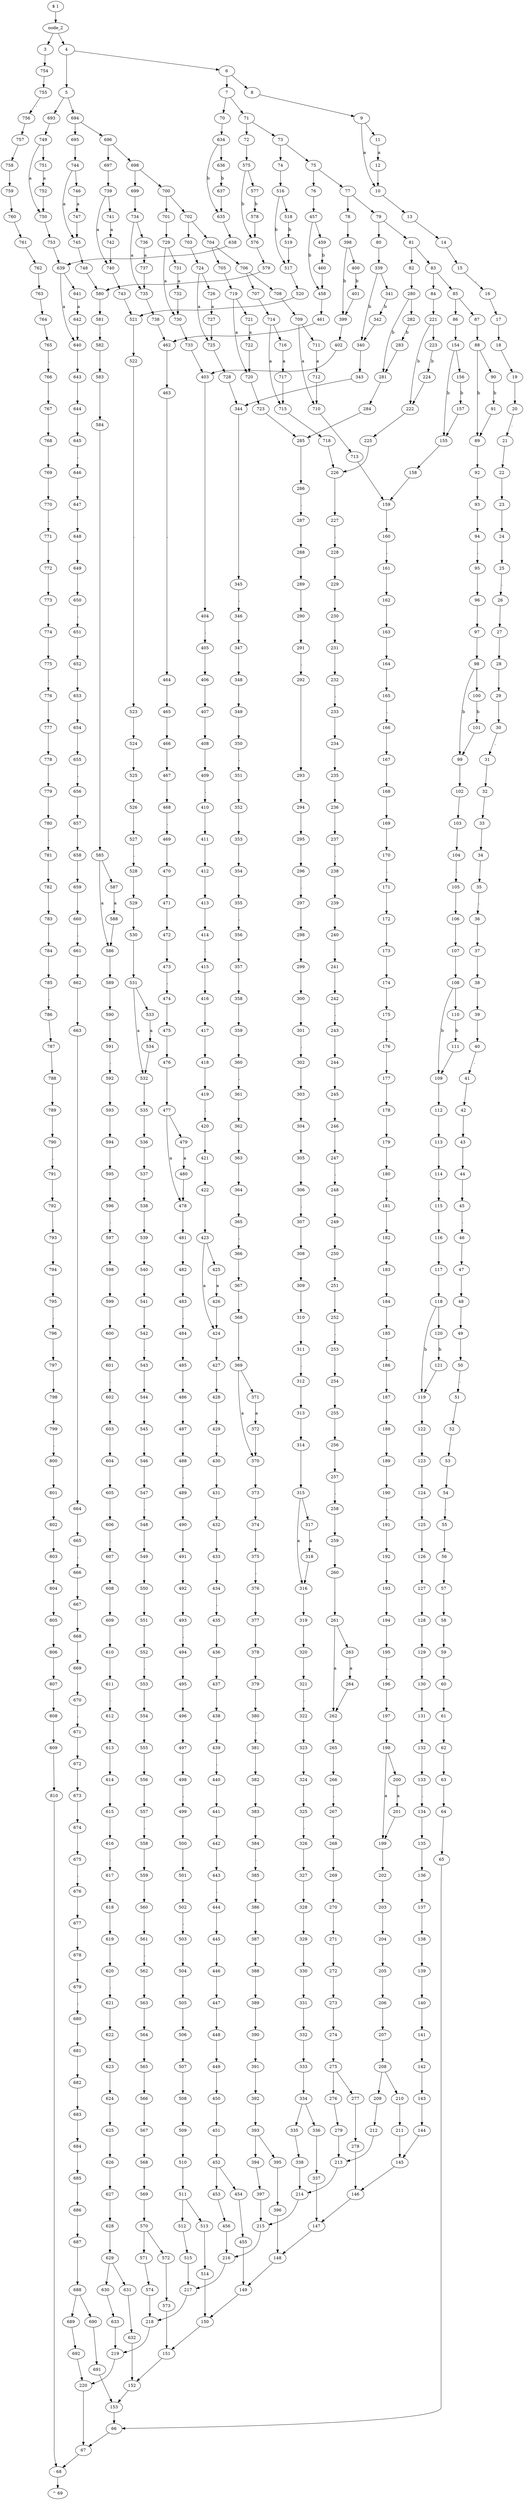 digraph G {
	node_1 [label="$ 1"]
		node_1 -> node_2
		node_2 -> node_3
		node_2 -> node_4
	node_4 [label="4"]
		node_4 -> node_5
		node_4 -> node_6
	node_6 [label="6"]
		node_6 -> node_7
		node_6 -> node_8
	node_8 [label="8"]
		node_8 -> node_9
	node_9 [label="9"]
		node_9 -> node_10[label = "a"]
		node_9 -> node_11
	node_11 [label="11"]
		node_11 -> node_12[label = "a"]
	node_12 [label="12"]
		node_12 -> node_10
	node_10 [label="10"]
		node_10 -> node_13
	node_13 [label="13"]
		node_13 -> node_14
	node_14 [label="14"]
		node_14 -> node_15
	node_15 [label="15"]
		node_15 -> node_16[label = "."]
	node_16 [label="16"]
		node_16 -> node_17
	node_17 [label="17"]
		node_17 -> node_18
	node_18 [label="18"]
		node_18 -> node_19
	node_19 [label="19"]
		node_19 -> node_20
	node_20 [label="20"]
		node_20 -> node_21[label = "."]
	node_21 [label="21"]
		node_21 -> node_22
	node_22 [label="22"]
		node_22 -> node_23
	node_23 [label="23"]
		node_23 -> node_24
	node_24 [label="24"]
		node_24 -> node_25
	node_25 [label="25"]
		node_25 -> node_26[label = "."]
	node_26 [label="26"]
		node_26 -> node_27
	node_27 [label="27"]
		node_27 -> node_28
	node_28 [label="28"]
		node_28 -> node_29
	node_29 [label="29"]
		node_29 -> node_30
	node_30 [label="30"]
		node_30 -> node_31[label = "."]
	node_31 [label="31"]
		node_31 -> node_32
	node_32 [label="32"]
		node_32 -> node_33
	node_33 [label="33"]
		node_33 -> node_34
	node_34 [label="34"]
		node_34 -> node_35
	node_35 [label="35"]
		node_35 -> node_36[label = "."]
	node_36 [label="36"]
		node_36 -> node_37
	node_37 [label="37"]
		node_37 -> node_38
	node_38 [label="38"]
		node_38 -> node_39
	node_39 [label="39"]
		node_39 -> node_40
	node_40 [label="40"]
		node_40 -> node_41[label = "."]
	node_41 [label="41"]
		node_41 -> node_42
	node_42 [label="42"]
		node_42 -> node_43
	node_43 [label="43"]
		node_43 -> node_44
	node_44 [label="44"]
		node_44 -> node_45
	node_45 [label="45"]
		node_45 -> node_46[label = "."]
	node_46 [label="46"]
		node_46 -> node_47
	node_47 [label="47"]
		node_47 -> node_48
	node_48 [label="48"]
		node_48 -> node_49
	node_49 [label="49"]
		node_49 -> node_50
	node_50 [label="50"]
		node_50 -> node_51[label = "."]
	node_51 [label="51"]
		node_51 -> node_52
	node_52 [label="52"]
		node_52 -> node_53
	node_53 [label="53"]
		node_53 -> node_54
	node_54 [label="54"]
		node_54 -> node_55[label = "."]
	node_55 [label="55"]
		node_55 -> node_56
	node_56 [label="56"]
		node_56 -> node_57
	node_57 [label="57"]
		node_57 -> node_58
	node_58 [label="58"]
		node_58 -> node_59
	node_59 [label="59"]
		node_59 -> node_60
	node_60 [label="60"]
		node_60 -> node_61
	node_61 [label="61"]
		node_61 -> node_62
	node_62 [label="62"]
		node_62 -> node_63
	node_63 [label="63"]
		node_63 -> node_64
	node_64 [label="64"]
		node_64 -> node_65
	node_65 [label="65"]
		node_65 -> node_66
	node_66 [label="66"]
		node_66 -> node_67
	node_67 [label="67"]
		node_67 -> node_68
	node_68 [label="- 68"]
		node_68 -> node_69
	node_69 [label="^ 69"]
	node_7 [label="7"]
		node_7 -> node_70
		node_7 -> node_71
	node_71 [label="71"]
		node_71 -> node_72
		node_71 -> node_73
	node_73 [label="73"]
		node_73 -> node_74
		node_73 -> node_75
	node_75 [label="75"]
		node_75 -> node_76
		node_75 -> node_77
	node_77 [label="77"]
		node_77 -> node_78
		node_77 -> node_79
	node_79 [label="79"]
		node_79 -> node_80
		node_79 -> node_81
	node_81 [label="81"]
		node_81 -> node_82
		node_81 -> node_83
	node_83 [label="83"]
		node_83 -> node_84
		node_83 -> node_85
	node_85 [label="85"]
		node_85 -> node_86
		node_85 -> node_87
	node_87 [label="87"]
		node_87 -> node_88
	node_88 [label="88"]
		node_88 -> node_89[label = "b"]
		node_88 -> node_90
	node_90 [label="90"]
		node_90 -> node_91[label = "b"]
	node_91 [label="91"]
		node_91 -> node_89
	node_89 [label="89"]
		node_89 -> node_92
	node_92 [label="92"]
		node_92 -> node_93
	node_93 [label="93"]
		node_93 -> node_94
	node_94 [label="94"]
		node_94 -> node_95[label = "."]
	node_95 [label="95"]
		node_95 -> node_96
	node_96 [label="96"]
		node_96 -> node_97
	node_97 [label="97"]
		node_97 -> node_98
	node_98 [label="98"]
		node_98 -> node_99[label = "b"]
		node_98 -> node_100
	node_100 [label="100"]
		node_100 -> node_101[label = "b"]
	node_101 [label="101"]
		node_101 -> node_99
	node_99 [label="99"]
		node_99 -> node_102
	node_102 [label="102"]
		node_102 -> node_103
	node_103 [label="103"]
		node_103 -> node_104
	node_104 [label="104"]
		node_104 -> node_105[label = "."]
	node_105 [label="105"]
		node_105 -> node_106
	node_106 [label="106"]
		node_106 -> node_107
	node_107 [label="107"]
		node_107 -> node_108
	node_108 [label="108"]
		node_108 -> node_109[label = "b"]
		node_108 -> node_110
	node_110 [label="110"]
		node_110 -> node_111[label = "b"]
	node_111 [label="111"]
		node_111 -> node_109
	node_109 [label="109"]
		node_109 -> node_112
	node_112 [label="112"]
		node_112 -> node_113
	node_113 [label="113"]
		node_113 -> node_114
	node_114 [label="114"]
		node_114 -> node_115[label = "."]
	node_115 [label="115"]
		node_115 -> node_116
	node_116 [label="116"]
		node_116 -> node_117
	node_117 [label="117"]
		node_117 -> node_118
	node_118 [label="118"]
		node_118 -> node_119[label = "b"]
		node_118 -> node_120
	node_120 [label="120"]
		node_120 -> node_121[label = "b"]
	node_121 [label="121"]
		node_121 -> node_119
	node_119 [label="119"]
		node_119 -> node_122
	node_122 [label="122"]
		node_122 -> node_123
	node_123 [label="123"]
		node_123 -> node_124
	node_124 [label="124"]
		node_124 -> node_125[label = "."]
	node_125 [label="125"]
		node_125 -> node_126
	node_126 [label="126"]
		node_126 -> node_127
	node_127 [label="127"]
		node_127 -> node_128
	node_128 [label="128"]
		node_128 -> node_129
	node_129 [label="129"]
		node_129 -> node_130[label = "."]
	node_130 [label="130"]
		node_130 -> node_131
	node_131 [label="131"]
		node_131 -> node_132
	node_132 [label="132"]
		node_132 -> node_133
	node_133 [label="133"]
		node_133 -> node_134[label = "."]
	node_134 [label="134"]
		node_134 -> node_135
	node_135 [label="135"]
		node_135 -> node_136
	node_136 [label="136"]
		node_136 -> node_137
	node_137 [label="137"]
		node_137 -> node_138
	node_138 [label="138"]
		node_138 -> node_139
	node_139 [label="139"]
		node_139 -> node_140
	node_140 [label="140"]
		node_140 -> node_141
	node_141 [label="141"]
		node_141 -> node_142
	node_142 [label="142"]
		node_142 -> node_143
	node_143 [label="143"]
		node_143 -> node_144
	node_144 [label="144"]
		node_144 -> node_145
	node_145 [label="145"]
		node_145 -> node_146
	node_146 [label="146"]
		node_146 -> node_147
	node_147 [label="147"]
		node_147 -> node_148
	node_148 [label="148"]
		node_148 -> node_149
	node_149 [label="149"]
		node_149 -> node_150
	node_150 [label="150"]
		node_150 -> node_151
	node_151 [label="151"]
		node_151 -> node_152
	node_152 [label="152"]
		node_152 -> node_153
	node_153 [label="153"]
		node_153 -> node_66
	node_86 [label="86"]
		node_86 -> node_154
	node_154 [label="154"]
		node_154 -> node_155[label = "b"]
		node_154 -> node_156
	node_156 [label="156"]
		node_156 -> node_157[label = "b"]
	node_157 [label="157"]
		node_157 -> node_155
	node_155 [label="155"]
		node_155 -> node_158
	node_158 [label="158"]
		node_158 -> node_159
	node_159 [label="159"]
		node_159 -> node_160
	node_160 [label="160"]
		node_160 -> node_161[label = "."]
	node_161 [label="161"]
		node_161 -> node_162
	node_162 [label="162"]
		node_162 -> node_163
	node_163 [label="163"]
		node_163 -> node_164
	node_164 [label="164"]
		node_164 -> node_165
	node_165 [label="165"]
		node_165 -> node_166[label = "."]
	node_166 [label="166"]
		node_166 -> node_167
	node_167 [label="167"]
		node_167 -> node_168
	node_168 [label="168"]
		node_168 -> node_169
	node_169 [label="169"]
		node_169 -> node_170
	node_170 [label="170"]
		node_170 -> node_171[label = "."]
	node_171 [label="171"]
		node_171 -> node_172
	node_172 [label="172"]
		node_172 -> node_173
	node_173 [label="173"]
		node_173 -> node_174
	node_174 [label="174"]
		node_174 -> node_175
	node_175 [label="175"]
		node_175 -> node_176[label = "."]
	node_176 [label="176"]
		node_176 -> node_177
	node_177 [label="177"]
		node_177 -> node_178
	node_178 [label="178"]
		node_178 -> node_179
	node_179 [label="179"]
		node_179 -> node_180
	node_180 [label="180"]
		node_180 -> node_181[label = "."]
	node_181 [label="181"]
		node_181 -> node_182
	node_182 [label="182"]
		node_182 -> node_183
	node_183 [label="183"]
		node_183 -> node_184
	node_184 [label="184"]
		node_184 -> node_185
	node_185 [label="185"]
		node_185 -> node_186[label = "."]
	node_186 [label="186"]
		node_186 -> node_187
	node_187 [label="187"]
		node_187 -> node_188
	node_188 [label="188"]
		node_188 -> node_189
	node_189 [label="189"]
		node_189 -> node_190
	node_190 [label="190"]
		node_190 -> node_191[label = "."]
	node_191 [label="191"]
		node_191 -> node_192
	node_192 [label="192"]
		node_192 -> node_193
	node_193 [label="193"]
		node_193 -> node_194
	node_194 [label="194"]
		node_194 -> node_195
	node_195 [label="195"]
		node_195 -> node_196[label = "."]
	node_196 [label="196"]
		node_196 -> node_197
	node_197 [label="197"]
		node_197 -> node_198
	node_198 [label="198"]
		node_198 -> node_199[label = "a"]
		node_198 -> node_200
	node_200 [label="200"]
		node_200 -> node_201[label = "a"]
	node_201 [label="201"]
		node_201 -> node_199
	node_199 [label="199"]
		node_199 -> node_202
	node_202 [label="202"]
		node_202 -> node_203
	node_203 [label="203"]
		node_203 -> node_204
	node_204 [label="204"]
		node_204 -> node_205
	node_205 [label="205"]
		node_205 -> node_206
	node_206 [label="206"]
		node_206 -> node_207
	node_207 [label="207"]
		node_207 -> node_208
	node_208 [label="208"]
		node_208 -> node_209
		node_208 -> node_210
	node_210 [label="210"]
		node_210 -> node_211
	node_211 [label="211"]
		node_211 -> node_145
	node_209 [label="209"]
		node_209 -> node_212
	node_212 [label="212"]
		node_212 -> node_213
	node_213 [label="213"]
		node_213 -> node_214
	node_214 [label="214"]
		node_214 -> node_215
	node_215 [label="215"]
		node_215 -> node_216
	node_216 [label="216"]
		node_216 -> node_217
	node_217 [label="217"]
		node_217 -> node_218
	node_218 [label="218"]
		node_218 -> node_219
	node_219 [label="219"]
		node_219 -> node_220
	node_220 [label="220"]
		node_220 -> node_67
	node_84 [label="84"]
		node_84 -> node_221
	node_221 [label="221"]
		node_221 -> node_222[label = "b"]
		node_221 -> node_223
	node_223 [label="223"]
		node_223 -> node_224[label = "b"]
	node_224 [label="224"]
		node_224 -> node_222
	node_222 [label="222"]
		node_222 -> node_225
	node_225 [label="225"]
		node_225 -> node_226
	node_226 [label="226"]
		node_226 -> node_227
	node_227 [label="227"]
		node_227 -> node_228[label = "."]
	node_228 [label="228"]
		node_228 -> node_229
	node_229 [label="229"]
		node_229 -> node_230
	node_230 [label="230"]
		node_230 -> node_231
	node_231 [label="231"]
		node_231 -> node_232
	node_232 [label="232"]
		node_232 -> node_233[label = "."]
	node_233 [label="233"]
		node_233 -> node_234
	node_234 [label="234"]
		node_234 -> node_235
	node_235 [label="235"]
		node_235 -> node_236
	node_236 [label="236"]
		node_236 -> node_237
	node_237 [label="237"]
		node_237 -> node_238[label = "."]
	node_238 [label="238"]
		node_238 -> node_239
	node_239 [label="239"]
		node_239 -> node_240
	node_240 [label="240"]
		node_240 -> node_241
	node_241 [label="241"]
		node_241 -> node_242
	node_242 [label="242"]
		node_242 -> node_243[label = "."]
	node_243 [label="243"]
		node_243 -> node_244
	node_244 [label="244"]
		node_244 -> node_245
	node_245 [label="245"]
		node_245 -> node_246
	node_246 [label="246"]
		node_246 -> node_247
	node_247 [label="247"]
		node_247 -> node_248[label = "."]
	node_248 [label="248"]
		node_248 -> node_249
	node_249 [label="249"]
		node_249 -> node_250
	node_250 [label="250"]
		node_250 -> node_251
	node_251 [label="251"]
		node_251 -> node_252
	node_252 [label="252"]
		node_252 -> node_253[label = "."]
	node_253 [label="253"]
		node_253 -> node_254
	node_254 [label="254"]
		node_254 -> node_255
	node_255 [label="255"]
		node_255 -> node_256
	node_256 [label="256"]
		node_256 -> node_257
	node_257 [label="257"]
		node_257 -> node_258[label = "."]
	node_258 [label="258"]
		node_258 -> node_259
	node_259 [label="259"]
		node_259 -> node_260
	node_260 [label="260"]
		node_260 -> node_261
	node_261 [label="261"]
		node_261 -> node_262[label = "a"]
		node_261 -> node_263
	node_263 [label="263"]
		node_263 -> node_264[label = "a"]
	node_264 [label="264"]
		node_264 -> node_262
	node_262 [label="262"]
		node_262 -> node_265
	node_265 [label="265"]
		node_265 -> node_266
	node_266 [label="266"]
		node_266 -> node_267[label = "."]
	node_267 [label="267"]
		node_267 -> node_268
	node_268 [label="268"]
		node_268 -> node_269
	node_269 [label="269"]
		node_269 -> node_270
	node_270 [label="270"]
		node_270 -> node_271
	node_271 [label="271"]
		node_271 -> node_272
	node_272 [label="272"]
		node_272 -> node_273
	node_273 [label="273"]
		node_273 -> node_274
	node_274 [label="274"]
		node_274 -> node_275
	node_275 [label="275"]
		node_275 -> node_276
		node_275 -> node_277
	node_277 [label="277"]
		node_277 -> node_278
	node_278 [label="278"]
		node_278 -> node_146
	node_276 [label="276"]
		node_276 -> node_279
	node_279 [label="279"]
		node_279 -> node_213
	node_82 [label="82"]
		node_82 -> node_280
	node_280 [label="280"]
		node_280 -> node_281[label = "b"]
		node_280 -> node_282
	node_282 [label="282"]
		node_282 -> node_283[label = "b"]
	node_283 [label="283"]
		node_283 -> node_281
	node_281 [label="281"]
		node_281 -> node_284
	node_284 [label="284"]
		node_284 -> node_285
	node_285 [label="285"]
		node_285 -> node_286
	node_286 [label="286"]
		node_286 -> node_287[label = "."]
	node_287 [label="287"]
		node_287 -> node_288
	node_288 [label="288"]
		node_288 -> node_289
	node_289 [label="289"]
		node_289 -> node_290
	node_290 [label="290"]
		node_290 -> node_291
	node_291 [label="291"]
		node_291 -> node_292[label = "."]
	node_292 [label="292"]
		node_292 -> node_293
	node_293 [label="293"]
		node_293 -> node_294
	node_294 [label="294"]
		node_294 -> node_295
	node_295 [label="295"]
		node_295 -> node_296
	node_296 [label="296"]
		node_296 -> node_297[label = "."]
	node_297 [label="297"]
		node_297 -> node_298
	node_298 [label="298"]
		node_298 -> node_299
	node_299 [label="299"]
		node_299 -> node_300
	node_300 [label="300"]
		node_300 -> node_301
	node_301 [label="301"]
		node_301 -> node_302[label = "."]
	node_302 [label="302"]
		node_302 -> node_303
	node_303 [label="303"]
		node_303 -> node_304
	node_304 [label="304"]
		node_304 -> node_305
	node_305 [label="305"]
		node_305 -> node_306
	node_306 [label="306"]
		node_306 -> node_307[label = "."]
	node_307 [label="307"]
		node_307 -> node_308
	node_308 [label="308"]
		node_308 -> node_309
	node_309 [label="309"]
		node_309 -> node_310
	node_310 [label="310"]
		node_310 -> node_311
	node_311 [label="311"]
		node_311 -> node_312[label = "."]
	node_312 [label="312"]
		node_312 -> node_313
	node_313 [label="313"]
		node_313 -> node_314
	node_314 [label="314"]
		node_314 -> node_315
	node_315 [label="315"]
		node_315 -> node_316[label = "a"]
		node_315 -> node_317
	node_317 [label="317"]
		node_317 -> node_318[label = "a"]
	node_318 [label="318"]
		node_318 -> node_316
	node_316 [label="316"]
		node_316 -> node_319
	node_319 [label="319"]
		node_319 -> node_320
	node_320 [label="320"]
		node_320 -> node_321
	node_321 [label="321"]
		node_321 -> node_322[label = "."]
	node_322 [label="322"]
		node_322 -> node_323
	node_323 [label="323"]
		node_323 -> node_324
	node_324 [label="324"]
		node_324 -> node_325
	node_325 [label="325"]
		node_325 -> node_326[label = "."]
	node_326 [label="326"]
		node_326 -> node_327
	node_327 [label="327"]
		node_327 -> node_328
	node_328 [label="328"]
		node_328 -> node_329
	node_329 [label="329"]
		node_329 -> node_330
	node_330 [label="330"]
		node_330 -> node_331
	node_331 [label="331"]
		node_331 -> node_332
	node_332 [label="332"]
		node_332 -> node_333
	node_333 [label="333"]
		node_333 -> node_334
	node_334 [label="334"]
		node_334 -> node_335
		node_334 -> node_336
	node_336 [label="336"]
		node_336 -> node_337
	node_337 [label="337"]
		node_337 -> node_147
	node_335 [label="335"]
		node_335 -> node_338
	node_338 [label="338"]
		node_338 -> node_214
	node_80 [label="80"]
		node_80 -> node_339
	node_339 [label="339"]
		node_339 -> node_340[label = "b"]
		node_339 -> node_341
	node_341 [label="341"]
		node_341 -> node_342[label = "b"]
	node_342 [label="342"]
		node_342 -> node_340
	node_340 [label="340"]
		node_340 -> node_343
	node_343 [label="343"]
		node_343 -> node_344
	node_344 [label="344"]
		node_344 -> node_345
	node_345 [label="345"]
		node_345 -> node_346[label = "."]
	node_346 [label="346"]
		node_346 -> node_347
	node_347 [label="347"]
		node_347 -> node_348
	node_348 [label="348"]
		node_348 -> node_349
	node_349 [label="349"]
		node_349 -> node_350
	node_350 [label="350"]
		node_350 -> node_351[label = "."]
	node_351 [label="351"]
		node_351 -> node_352
	node_352 [label="352"]
		node_352 -> node_353
	node_353 [label="353"]
		node_353 -> node_354
	node_354 [label="354"]
		node_354 -> node_355
	node_355 [label="355"]
		node_355 -> node_356[label = "."]
	node_356 [label="356"]
		node_356 -> node_357
	node_357 [label="357"]
		node_357 -> node_358
	node_358 [label="358"]
		node_358 -> node_359
	node_359 [label="359"]
		node_359 -> node_360
	node_360 [label="360"]
		node_360 -> node_361[label = "."]
	node_361 [label="361"]
		node_361 -> node_362
	node_362 [label="362"]
		node_362 -> node_363
	node_363 [label="363"]
		node_363 -> node_364
	node_364 [label="364"]
		node_364 -> node_365
	node_365 [label="365"]
		node_365 -> node_366[label = "."]
	node_366 [label="366"]
		node_366 -> node_367
	node_367 [label="367"]
		node_367 -> node_368
	node_368 [label="368"]
		node_368 -> node_369
	node_369 [label="369"]
		node_369 -> node_370[label = "a"]
		node_369 -> node_371
	node_371 [label="371"]
		node_371 -> node_372[label = "a"]
	node_372 [label="372"]
		node_372 -> node_370
	node_370 [label="370"]
		node_370 -> node_373
	node_373 [label="373"]
		node_373 -> node_374
	node_374 [label="374"]
		node_374 -> node_375
	node_375 [label="375"]
		node_375 -> node_376[label = "."]
	node_376 [label="376"]
		node_376 -> node_377
	node_377 [label="377"]
		node_377 -> node_378
	node_378 [label="378"]
		node_378 -> node_379
	node_379 [label="379"]
		node_379 -> node_380
	node_380 [label="380"]
		node_380 -> node_381[label = "."]
	node_381 [label="381"]
		node_381 -> node_382
	node_382 [label="382"]
		node_382 -> node_383
	node_383 [label="383"]
		node_383 -> node_384
	node_384 [label="384"]
		node_384 -> node_385[label = "."]
	node_385 [label="385"]
		node_385 -> node_386
	node_386 [label="386"]
		node_386 -> node_387
	node_387 [label="387"]
		node_387 -> node_388
	node_388 [label="388"]
		node_388 -> node_389
	node_389 [label="389"]
		node_389 -> node_390
	node_390 [label="390"]
		node_390 -> node_391
	node_391 [label="391"]
		node_391 -> node_392
	node_392 [label="392"]
		node_392 -> node_393
	node_393 [label="393"]
		node_393 -> node_394
		node_393 -> node_395
	node_395 [label="395"]
		node_395 -> node_396
	node_396 [label="396"]
		node_396 -> node_148
	node_394 [label="394"]
		node_394 -> node_397
	node_397 [label="397"]
		node_397 -> node_215
	node_78 [label="78"]
		node_78 -> node_398
	node_398 [label="398"]
		node_398 -> node_399[label = "b"]
		node_398 -> node_400
	node_400 [label="400"]
		node_400 -> node_401[label = "b"]
	node_401 [label="401"]
		node_401 -> node_399
	node_399 [label="399"]
		node_399 -> node_402
	node_402 [label="402"]
		node_402 -> node_403
	node_403 [label="403"]
		node_403 -> node_404
	node_404 [label="404"]
		node_404 -> node_405[label = "."]
	node_405 [label="405"]
		node_405 -> node_406
	node_406 [label="406"]
		node_406 -> node_407
	node_407 [label="407"]
		node_407 -> node_408
	node_408 [label="408"]
		node_408 -> node_409
	node_409 [label="409"]
		node_409 -> node_410[label = "."]
	node_410 [label="410"]
		node_410 -> node_411
	node_411 [label="411"]
		node_411 -> node_412
	node_412 [label="412"]
		node_412 -> node_413
	node_413 [label="413"]
		node_413 -> node_414
	node_414 [label="414"]
		node_414 -> node_415[label = "."]
	node_415 [label="415"]
		node_415 -> node_416
	node_416 [label="416"]
		node_416 -> node_417
	node_417 [label="417"]
		node_417 -> node_418
	node_418 [label="418"]
		node_418 -> node_419
	node_419 [label="419"]
		node_419 -> node_420[label = "."]
	node_420 [label="420"]
		node_420 -> node_421
	node_421 [label="421"]
		node_421 -> node_422
	node_422 [label="422"]
		node_422 -> node_423
	node_423 [label="423"]
		node_423 -> node_424[label = "a"]
		node_423 -> node_425
	node_425 [label="425"]
		node_425 -> node_426[label = "a"]
	node_426 [label="426"]
		node_426 -> node_424
	node_424 [label="424"]
		node_424 -> node_427
	node_427 [label="427"]
		node_427 -> node_428
	node_428 [label="428"]
		node_428 -> node_429
	node_429 [label="429"]
		node_429 -> node_430[label = "."]
	node_430 [label="430"]
		node_430 -> node_431
	node_431 [label="431"]
		node_431 -> node_432
	node_432 [label="432"]
		node_432 -> node_433
	node_433 [label="433"]
		node_433 -> node_434
	node_434 [label="434"]
		node_434 -> node_435[label = "."]
	node_435 [label="435"]
		node_435 -> node_436
	node_436 [label="436"]
		node_436 -> node_437
	node_437 [label="437"]
		node_437 -> node_438
	node_438 [label="438"]
		node_438 -> node_439
	node_439 [label="439"]
		node_439 -> node_440[label = "."]
	node_440 [label="440"]
		node_440 -> node_441
	node_441 [label="441"]
		node_441 -> node_442
	node_442 [label="442"]
		node_442 -> node_443
	node_443 [label="443"]
		node_443 -> node_444[label = "."]
	node_444 [label="444"]
		node_444 -> node_445
	node_445 [label="445"]
		node_445 -> node_446
	node_446 [label="446"]
		node_446 -> node_447
	node_447 [label="447"]
		node_447 -> node_448
	node_448 [label="448"]
		node_448 -> node_449
	node_449 [label="449"]
		node_449 -> node_450
	node_450 [label="450"]
		node_450 -> node_451
	node_451 [label="451"]
		node_451 -> node_452
	node_452 [label="452"]
		node_452 -> node_453
		node_452 -> node_454
	node_454 [label="454"]
		node_454 -> node_455
	node_455 [label="455"]
		node_455 -> node_149
	node_453 [label="453"]
		node_453 -> node_456
	node_456 [label="456"]
		node_456 -> node_216
	node_76 [label="76"]
		node_76 -> node_457
	node_457 [label="457"]
		node_457 -> node_458[label = "b"]
		node_457 -> node_459
	node_459 [label="459"]
		node_459 -> node_460[label = "b"]
	node_460 [label="460"]
		node_460 -> node_458
	node_458 [label="458"]
		node_458 -> node_461
	node_461 [label="461"]
		node_461 -> node_462
	node_462 [label="462"]
		node_462 -> node_463
	node_463 [label="463"]
		node_463 -> node_464[label = "."]
	node_464 [label="464"]
		node_464 -> node_465
	node_465 [label="465"]
		node_465 -> node_466
	node_466 [label="466"]
		node_466 -> node_467
	node_467 [label="467"]
		node_467 -> node_468
	node_468 [label="468"]
		node_468 -> node_469[label = "."]
	node_469 [label="469"]
		node_469 -> node_470
	node_470 [label="470"]
		node_470 -> node_471
	node_471 [label="471"]
		node_471 -> node_472
	node_472 [label="472"]
		node_472 -> node_473
	node_473 [label="473"]
		node_473 -> node_474[label = "."]
	node_474 [label="474"]
		node_474 -> node_475
	node_475 [label="475"]
		node_475 -> node_476
	node_476 [label="476"]
		node_476 -> node_477
	node_477 [label="477"]
		node_477 -> node_478[label = "a"]
		node_477 -> node_479
	node_479 [label="479"]
		node_479 -> node_480[label = "a"]
	node_480 [label="480"]
		node_480 -> node_478
	node_478 [label="478"]
		node_478 -> node_481
	node_481 [label="481"]
		node_481 -> node_482
	node_482 [label="482"]
		node_482 -> node_483
	node_483 [label="483"]
		node_483 -> node_484[label = "."]
	node_484 [label="484"]
		node_484 -> node_485
	node_485 [label="485"]
		node_485 -> node_486
	node_486 [label="486"]
		node_486 -> node_487
	node_487 [label="487"]
		node_487 -> node_488
	node_488 [label="488"]
		node_488 -> node_489[label = "."]
	node_489 [label="489"]
		node_489 -> node_490
	node_490 [label="490"]
		node_490 -> node_491
	node_491 [label="491"]
		node_491 -> node_492
	node_492 [label="492"]
		node_492 -> node_493
	node_493 [label="493"]
		node_493 -> node_494[label = "."]
	node_494 [label="494"]
		node_494 -> node_495
	node_495 [label="495"]
		node_495 -> node_496
	node_496 [label="496"]
		node_496 -> node_497
	node_497 [label="497"]
		node_497 -> node_498
	node_498 [label="498"]
		node_498 -> node_499[label = "."]
	node_499 [label="499"]
		node_499 -> node_500
	node_500 [label="500"]
		node_500 -> node_501
	node_501 [label="501"]
		node_501 -> node_502
	node_502 [label="502"]
		node_502 -> node_503[label = "."]
	node_503 [label="503"]
		node_503 -> node_504
	node_504 [label="504"]
		node_504 -> node_505
	node_505 [label="505"]
		node_505 -> node_506
	node_506 [label="506"]
		node_506 -> node_507
	node_507 [label="507"]
		node_507 -> node_508
	node_508 [label="508"]
		node_508 -> node_509
	node_509 [label="509"]
		node_509 -> node_510
	node_510 [label="510"]
		node_510 -> node_511
	node_511 [label="511"]
		node_511 -> node_512
		node_511 -> node_513
	node_513 [label="513"]
		node_513 -> node_514
	node_514 [label="514"]
		node_514 -> node_150
	node_512 [label="512"]
		node_512 -> node_515
	node_515 [label="515"]
		node_515 -> node_217
	node_74 [label="74"]
		node_74 -> node_516
	node_516 [label="516"]
		node_516 -> node_517[label = "b"]
		node_516 -> node_518
	node_518 [label="518"]
		node_518 -> node_519[label = "b"]
	node_519 [label="519"]
		node_519 -> node_517
	node_517 [label="517"]
		node_517 -> node_520
	node_520 [label="520"]
		node_520 -> node_521
	node_521 [label="521"]
		node_521 -> node_522
	node_522 [label="522"]
		node_522 -> node_523[label = "."]
	node_523 [label="523"]
		node_523 -> node_524
	node_524 [label="524"]
		node_524 -> node_525
	node_525 [label="525"]
		node_525 -> node_526
	node_526 [label="526"]
		node_526 -> node_527
	node_527 [label="527"]
		node_527 -> node_528[label = "."]
	node_528 [label="528"]
		node_528 -> node_529
	node_529 [label="529"]
		node_529 -> node_530
	node_530 [label="530"]
		node_530 -> node_531
	node_531 [label="531"]
		node_531 -> node_532[label = "a"]
		node_531 -> node_533
	node_533 [label="533"]
		node_533 -> node_534[label = "a"]
	node_534 [label="534"]
		node_534 -> node_532
	node_532 [label="532"]
		node_532 -> node_535
	node_535 [label="535"]
		node_535 -> node_536
	node_536 [label="536"]
		node_536 -> node_537
	node_537 [label="537"]
		node_537 -> node_538[label = "."]
	node_538 [label="538"]
		node_538 -> node_539
	node_539 [label="539"]
		node_539 -> node_540
	node_540 [label="540"]
		node_540 -> node_541
	node_541 [label="541"]
		node_541 -> node_542
	node_542 [label="542"]
		node_542 -> node_543[label = "."]
	node_543 [label="543"]
		node_543 -> node_544
	node_544 [label="544"]
		node_544 -> node_545
	node_545 [label="545"]
		node_545 -> node_546
	node_546 [label="546"]
		node_546 -> node_547
	node_547 [label="547"]
		node_547 -> node_548[label = "."]
	node_548 [label="548"]
		node_548 -> node_549
	node_549 [label="549"]
		node_549 -> node_550
	node_550 [label="550"]
		node_550 -> node_551
	node_551 [label="551"]
		node_551 -> node_552
	node_552 [label="552"]
		node_552 -> node_553[label = "."]
	node_553 [label="553"]
		node_553 -> node_554
	node_554 [label="554"]
		node_554 -> node_555
	node_555 [label="555"]
		node_555 -> node_556
	node_556 [label="556"]
		node_556 -> node_557
	node_557 [label="557"]
		node_557 -> node_558[label = "."]
	node_558 [label="558"]
		node_558 -> node_559
	node_559 [label="559"]
		node_559 -> node_560
	node_560 [label="560"]
		node_560 -> node_561
	node_561 [label="561"]
		node_561 -> node_562[label = "."]
	node_562 [label="562"]
		node_562 -> node_563
	node_563 [label="563"]
		node_563 -> node_564
	node_564 [label="564"]
		node_564 -> node_565
	node_565 [label="565"]
		node_565 -> node_566
	node_566 [label="566"]
		node_566 -> node_567
	node_567 [label="567"]
		node_567 -> node_568
	node_568 [label="568"]
		node_568 -> node_569
	node_569 [label="569"]
		node_569 -> node_570
	node_570 [label="570"]
		node_570 -> node_571
		node_570 -> node_572
	node_572 [label="572"]
		node_572 -> node_573
	node_573 [label="573"]
		node_573 -> node_151
	node_571 [label="571"]
		node_571 -> node_574
	node_574 [label="574"]
		node_574 -> node_218
	node_72 [label="72"]
		node_72 -> node_575
	node_575 [label="575"]
		node_575 -> node_576[label = "b"]
		node_575 -> node_577
	node_577 [label="577"]
		node_577 -> node_578[label = "b"]
	node_578 [label="578"]
		node_578 -> node_576
	node_576 [label="576"]
		node_576 -> node_579
	node_579 [label="579"]
		node_579 -> node_580
	node_580 [label="580"]
		node_580 -> node_581
	node_581 [label="581"]
		node_581 -> node_582[label = "."]
	node_582 [label="582"]
		node_582 -> node_583
	node_583 [label="583"]
		node_583 -> node_584
	node_584 [label="584"]
		node_584 -> node_585
	node_585 [label="585"]
		node_585 -> node_586[label = "a"]
		node_585 -> node_587
	node_587 [label="587"]
		node_587 -> node_588[label = "a"]
	node_588 [label="588"]
		node_588 -> node_586
	node_586 [label="586"]
		node_586 -> node_589
	node_589 [label="589"]
		node_589 -> node_590
	node_590 [label="590"]
		node_590 -> node_591
	node_591 [label="591"]
		node_591 -> node_592[label = "."]
	node_592 [label="592"]
		node_592 -> node_593
	node_593 [label="593"]
		node_593 -> node_594
	node_594 [label="594"]
		node_594 -> node_595
	node_595 [label="595"]
		node_595 -> node_596
	node_596 [label="596"]
		node_596 -> node_597[label = "."]
	node_597 [label="597"]
		node_597 -> node_598
	node_598 [label="598"]
		node_598 -> node_599
	node_599 [label="599"]
		node_599 -> node_600
	node_600 [label="600"]
		node_600 -> node_601
	node_601 [label="601"]
		node_601 -> node_602[label = "."]
	node_602 [label="602"]
		node_602 -> node_603
	node_603 [label="603"]
		node_603 -> node_604
	node_604 [label="604"]
		node_604 -> node_605
	node_605 [label="605"]
		node_605 -> node_606
	node_606 [label="606"]
		node_606 -> node_607[label = "."]
	node_607 [label="607"]
		node_607 -> node_608
	node_608 [label="608"]
		node_608 -> node_609
	node_609 [label="609"]
		node_609 -> node_610
	node_610 [label="610"]
		node_610 -> node_611
	node_611 [label="611"]
		node_611 -> node_612[label = "."]
	node_612 [label="612"]
		node_612 -> node_613
	node_613 [label="613"]
		node_613 -> node_614
	node_614 [label="614"]
		node_614 -> node_615
	node_615 [label="615"]
		node_615 -> node_616
	node_616 [label="616"]
		node_616 -> node_617[label = "."]
	node_617 [label="617"]
		node_617 -> node_618
	node_618 [label="618"]
		node_618 -> node_619
	node_619 [label="619"]
		node_619 -> node_620
	node_620 [label="620"]
		node_620 -> node_621[label = "."]
	node_621 [label="621"]
		node_621 -> node_622
	node_622 [label="622"]
		node_622 -> node_623
	node_623 [label="623"]
		node_623 -> node_624
	node_624 [label="624"]
		node_624 -> node_625
	node_625 [label="625"]
		node_625 -> node_626
	node_626 [label="626"]
		node_626 -> node_627
	node_627 [label="627"]
		node_627 -> node_628
	node_628 [label="628"]
		node_628 -> node_629
	node_629 [label="629"]
		node_629 -> node_630
		node_629 -> node_631
	node_631 [label="631"]
		node_631 -> node_632
	node_632 [label="632"]
		node_632 -> node_152
	node_630 [label="630"]
		node_630 -> node_633
	node_633 [label="633"]
		node_633 -> node_219
	node_70 [label="70"]
		node_70 -> node_634
	node_634 [label="634"]
		node_634 -> node_635[label = "b"]
		node_634 -> node_636
	node_636 [label="636"]
		node_636 -> node_637[label = "b"]
	node_637 [label="637"]
		node_637 -> node_635
	node_635 [label="635"]
		node_635 -> node_638
	node_638 [label="638"]
		node_638 -> node_639
	node_639 [label="639"]
		node_639 -> node_640[label = "a"]
		node_639 -> node_641
	node_641 [label="641"]
		node_641 -> node_642[label = "a"]
	node_642 [label="642"]
		node_642 -> node_640
	node_640 [label="640"]
		node_640 -> node_643
	node_643 [label="643"]
		node_643 -> node_644
	node_644 [label="644"]
		node_644 -> node_645
	node_645 [label="645"]
		node_645 -> node_646[label = "."]
	node_646 [label="646"]
		node_646 -> node_647
	node_647 [label="647"]
		node_647 -> node_648
	node_648 [label="648"]
		node_648 -> node_649
	node_649 [label="649"]
		node_649 -> node_650
	node_650 [label="650"]
		node_650 -> node_651[label = "."]
	node_651 [label="651"]
		node_651 -> node_652
	node_652 [label="652"]
		node_652 -> node_653
	node_653 [label="653"]
		node_653 -> node_654
	node_654 [label="654"]
		node_654 -> node_655
	node_655 [label="655"]
		node_655 -> node_656[label = "."]
	node_656 [label="656"]
		node_656 -> node_657
	node_657 [label="657"]
		node_657 -> node_658
	node_658 [label="658"]
		node_658 -> node_659
	node_659 [label="659"]
		node_659 -> node_660
	node_660 [label="660"]
		node_660 -> node_661[label = "."]
	node_661 [label="661"]
		node_661 -> node_662
	node_662 [label="662"]
		node_662 -> node_663
	node_663 [label="663"]
		node_663 -> node_664
	node_664 [label="664"]
		node_664 -> node_665
	node_665 [label="665"]
		node_665 -> node_666[label = "."]
	node_666 [label="666"]
		node_666 -> node_667
	node_667 [label="667"]
		node_667 -> node_668
	node_668 [label="668"]
		node_668 -> node_669
	node_669 [label="669"]
		node_669 -> node_670
	node_670 [label="670"]
		node_670 -> node_671[label = "."]
	node_671 [label="671"]
		node_671 -> node_672
	node_672 [label="672"]
		node_672 -> node_673
	node_673 [label="673"]
		node_673 -> node_674
	node_674 [label="674"]
		node_674 -> node_675
	node_675 [label="675"]
		node_675 -> node_676[label = "."]
	node_676 [label="676"]
		node_676 -> node_677
	node_677 [label="677"]
		node_677 -> node_678
	node_678 [label="678"]
		node_678 -> node_679
	node_679 [label="679"]
		node_679 -> node_680[label = "."]
	node_680 [label="680"]
		node_680 -> node_681
	node_681 [label="681"]
		node_681 -> node_682
	node_682 [label="682"]
		node_682 -> node_683
	node_683 [label="683"]
		node_683 -> node_684
	node_684 [label="684"]
		node_684 -> node_685
	node_685 [label="685"]
		node_685 -> node_686
	node_686 [label="686"]
		node_686 -> node_687
	node_687 [label="687"]
		node_687 -> node_688
	node_688 [label="688"]
		node_688 -> node_689
		node_688 -> node_690
	node_690 [label="690"]
		node_690 -> node_691
	node_691 [label="691"]
		node_691 -> node_153
	node_689 [label="689"]
		node_689 -> node_692
	node_692 [label="692"]
		node_692 -> node_220
	node_5 [label="5"]
		node_5 -> node_693
		node_5 -> node_694
	node_694 [label="694"]
		node_694 -> node_695
		node_694 -> node_696
	node_696 [label="696"]
		node_696 -> node_697
		node_696 -> node_698
	node_698 [label="698"]
		node_698 -> node_699
		node_698 -> node_700
	node_700 [label="700"]
		node_700 -> node_701
		node_700 -> node_702
	node_702 [label="702"]
		node_702 -> node_703
		node_702 -> node_704
	node_704 [label="704"]
		node_704 -> node_705
		node_704 -> node_706
	node_706 [label="706"]
		node_706 -> node_707
		node_706 -> node_708
	node_708 [label="708"]
		node_708 -> node_709
	node_709 [label="709"]
		node_709 -> node_710[label = "a"]
		node_709 -> node_711
	node_711 [label="711"]
		node_711 -> node_712[label = "a"]
	node_712 [label="712"]
		node_712 -> node_710
	node_710 [label="710"]
		node_710 -> node_713
	node_713 [label="713"]
		node_713 -> node_159
	node_707 [label="707"]
		node_707 -> node_714
	node_714 [label="714"]
		node_714 -> node_715[label = "a"]
		node_714 -> node_716
	node_716 [label="716"]
		node_716 -> node_717[label = "a"]
	node_717 [label="717"]
		node_717 -> node_715
	node_715 [label="715"]
		node_715 -> node_718
	node_718 [label="718"]
		node_718 -> node_226
	node_705 [label="705"]
		node_705 -> node_719
	node_719 [label="719"]
		node_719 -> node_720[label = "a"]
		node_719 -> node_721
	node_721 [label="721"]
		node_721 -> node_722[label = "a"]
	node_722 [label="722"]
		node_722 -> node_720
	node_720 [label="720"]
		node_720 -> node_723
	node_723 [label="723"]
		node_723 -> node_285
	node_703 [label="703"]
		node_703 -> node_724
	node_724 [label="724"]
		node_724 -> node_725[label = "a"]
		node_724 -> node_726
	node_726 [label="726"]
		node_726 -> node_727[label = "a"]
	node_727 [label="727"]
		node_727 -> node_725
	node_725 [label="725"]
		node_725 -> node_728
	node_728 [label="728"]
		node_728 -> node_344
	node_701 [label="701"]
		node_701 -> node_729
	node_729 [label="729"]
		node_729 -> node_730[label = "a"]
		node_729 -> node_731
	node_731 [label="731"]
		node_731 -> node_732[label = "a"]
	node_732 [label="732"]
		node_732 -> node_730
	node_730 [label="730"]
		node_730 -> node_733
	node_733 [label="733"]
		node_733 -> node_403
	node_699 [label="699"]
		node_699 -> node_734
	node_734 [label="734"]
		node_734 -> node_735[label = "a"]
		node_734 -> node_736
	node_736 [label="736"]
		node_736 -> node_737[label = "a"]
	node_737 [label="737"]
		node_737 -> node_735
	node_735 [label="735"]
		node_735 -> node_738
	node_738 [label="738"]
		node_738 -> node_462
	node_697 [label="697"]
		node_697 -> node_739
	node_739 [label="739"]
		node_739 -> node_740[label = "a"]
		node_739 -> node_741
	node_741 [label="741"]
		node_741 -> node_742[label = "a"]
	node_742 [label="742"]
		node_742 -> node_740
	node_740 [label="740"]
		node_740 -> node_743
	node_743 [label="743"]
		node_743 -> node_521
	node_695 [label="695"]
		node_695 -> node_744
	node_744 [label="744"]
		node_744 -> node_745[label = "a"]
		node_744 -> node_746
	node_746 [label="746"]
		node_746 -> node_747[label = "a"]
	node_747 [label="747"]
		node_747 -> node_745
	node_745 [label="745"]
		node_745 -> node_748
	node_748 [label="748"]
		node_748 -> node_580
	node_693 [label="693"]
		node_693 -> node_749
	node_749 [label="749"]
		node_749 -> node_750[label = "a"]
		node_749 -> node_751
	node_751 [label="751"]
		node_751 -> node_752[label = "a"]
	node_752 [label="752"]
		node_752 -> node_750
	node_750 [label="750"]
		node_750 -> node_753
	node_753 [label="753"]
		node_753 -> node_639
	node_3 [label="3"]
		node_3 -> node_754
	node_754 [label="754"]
		node_754 -> node_755
	node_755 [label="755"]
		node_755 -> node_756[label = "."]
	node_756 [label="756"]
		node_756 -> node_757
	node_757 [label="757"]
		node_757 -> node_758
	node_758 [label="758"]
		node_758 -> node_759
	node_759 [label="759"]
		node_759 -> node_760
	node_760 [label="760"]
		node_760 -> node_761[label = "."]
	node_761 [label="761"]
		node_761 -> node_762
	node_762 [label="762"]
		node_762 -> node_763
	node_763 [label="763"]
		node_763 -> node_764
	node_764 [label="764"]
		node_764 -> node_765
	node_765 [label="765"]
		node_765 -> node_766[label = "."]
	node_766 [label="766"]
		node_766 -> node_767
	node_767 [label="767"]
		node_767 -> node_768
	node_768 [label="768"]
		node_768 -> node_769
	node_769 [label="769"]
		node_769 -> node_770
	node_770 [label="770"]
		node_770 -> node_771[label = "."]
	node_771 [label="771"]
		node_771 -> node_772
	node_772 [label="772"]
		node_772 -> node_773
	node_773 [label="773"]
		node_773 -> node_774
	node_774 [label="774"]
		node_774 -> node_775
	node_775 [label="775"]
		node_775 -> node_776[label = "."]
	node_776 [label="776"]
		node_776 -> node_777
	node_777 [label="777"]
		node_777 -> node_778
	node_778 [label="778"]
		node_778 -> node_779
	node_779 [label="779"]
		node_779 -> node_780
	node_780 [label="780"]
		node_780 -> node_781[label = "."]
	node_781 [label="781"]
		node_781 -> node_782
	node_782 [label="782"]
		node_782 -> node_783
	node_783 [label="783"]
		node_783 -> node_784
	node_784 [label="784"]
		node_784 -> node_785
	node_785 [label="785"]
		node_785 -> node_786[label = "."]
	node_786 [label="786"]
		node_786 -> node_787
	node_787 [label="787"]
		node_787 -> node_788
	node_788 [label="788"]
		node_788 -> node_789
	node_789 [label="789"]
		node_789 -> node_790
	node_790 [label="790"]
		node_790 -> node_791[label = "."]
	node_791 [label="791"]
		node_791 -> node_792
	node_792 [label="792"]
		node_792 -> node_793
	node_793 [label="793"]
		node_793 -> node_794
	node_794 [label="794"]
		node_794 -> node_795
	node_795 [label="795"]
		node_795 -> node_796[label = "."]
	node_796 [label="796"]
		node_796 -> node_797
	node_797 [label="797"]
		node_797 -> node_798
	node_798 [label="798"]
		node_798 -> node_799
	node_799 [label="799"]
		node_799 -> node_800[label = "."]
	node_800 [label="800"]
		node_800 -> node_801
	node_801 [label="801"]
		node_801 -> node_802
	node_802 [label="802"]
		node_802 -> node_803
	node_803 [label="803"]
		node_803 -> node_804
	node_804 [label="804"]
		node_804 -> node_805
	node_805 [label="805"]
		node_805 -> node_806
	node_806 [label="806"]
		node_806 -> node_807
	node_807 [label="807"]
		node_807 -> node_808
	node_808 [label="808"]
		node_808 -> node_809
	node_809 [label="809"]
		node_809 -> node_810
	node_810 [label="810"]
		node_810 -> node_68
}
